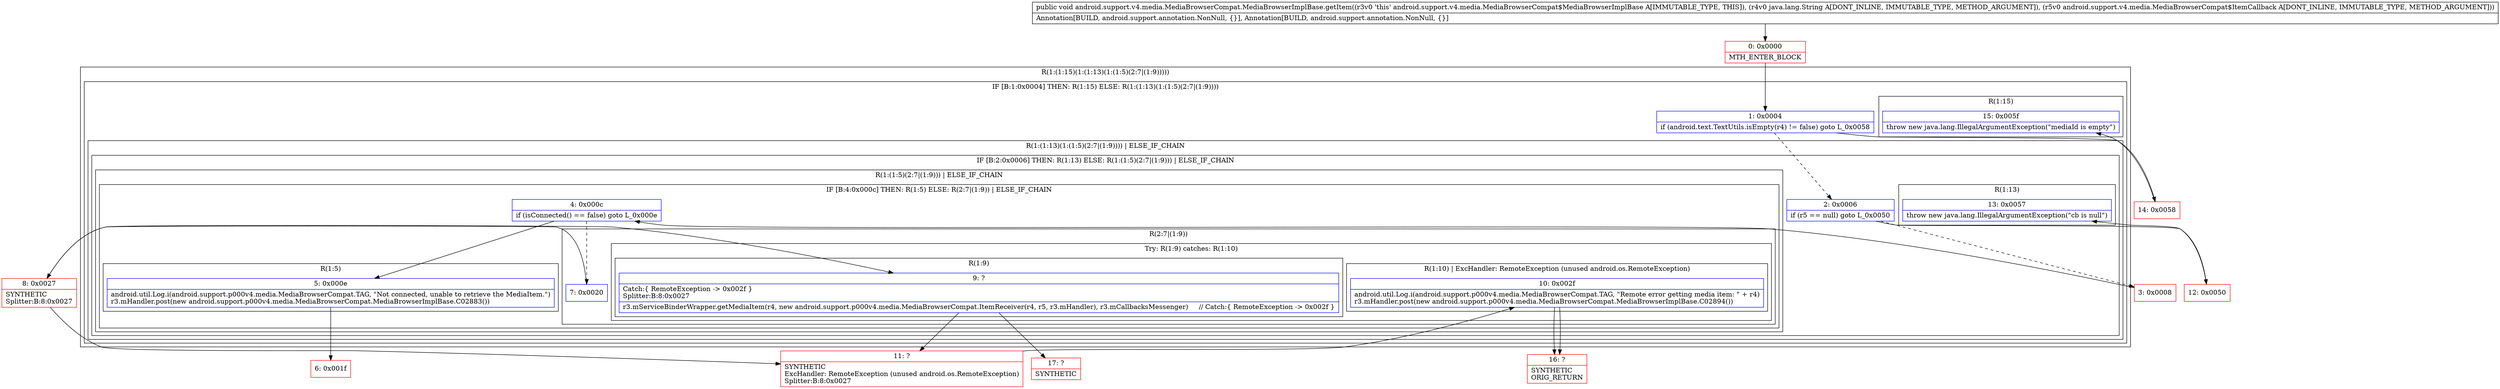 digraph "CFG forandroid.support.v4.media.MediaBrowserCompat.MediaBrowserImplBase.getItem(Ljava\/lang\/String;Landroid\/support\/v4\/media\/MediaBrowserCompat$ItemCallback;)V" {
subgraph cluster_Region_2048722301 {
label = "R(1:(1:15)(1:(1:13)(1:(1:5)(2:7|(1:9)))))";
node [shape=record,color=blue];
subgraph cluster_IfRegion_2020770623 {
label = "IF [B:1:0x0004] THEN: R(1:15) ELSE: R(1:(1:13)(1:(1:5)(2:7|(1:9))))";
node [shape=record,color=blue];
Node_1 [shape=record,label="{1\:\ 0x0004|if (android.text.TextUtils.isEmpty(r4) != false) goto L_0x0058\l}"];
subgraph cluster_Region_1727189633 {
label = "R(1:15)";
node [shape=record,color=blue];
Node_15 [shape=record,label="{15\:\ 0x005f|throw new java.lang.IllegalArgumentException(\"mediaId is empty\")\l}"];
}
subgraph cluster_Region_274385784 {
label = "R(1:(1:13)(1:(1:5)(2:7|(1:9)))) | ELSE_IF_CHAIN\l";
node [shape=record,color=blue];
subgraph cluster_IfRegion_50201315 {
label = "IF [B:2:0x0006] THEN: R(1:13) ELSE: R(1:(1:5)(2:7|(1:9))) | ELSE_IF_CHAIN\l";
node [shape=record,color=blue];
Node_2 [shape=record,label="{2\:\ 0x0006|if (r5 == null) goto L_0x0050\l}"];
subgraph cluster_Region_1861817080 {
label = "R(1:13)";
node [shape=record,color=blue];
Node_13 [shape=record,label="{13\:\ 0x0057|throw new java.lang.IllegalArgumentException(\"cb is null\")\l}"];
}
subgraph cluster_Region_510632828 {
label = "R(1:(1:5)(2:7|(1:9))) | ELSE_IF_CHAIN\l";
node [shape=record,color=blue];
subgraph cluster_IfRegion_1479064258 {
label = "IF [B:4:0x000c] THEN: R(1:5) ELSE: R(2:7|(1:9)) | ELSE_IF_CHAIN\l";
node [shape=record,color=blue];
Node_4 [shape=record,label="{4\:\ 0x000c|if (isConnected() == false) goto L_0x000e\l}"];
subgraph cluster_Region_708006462 {
label = "R(1:5)";
node [shape=record,color=blue];
Node_5 [shape=record,label="{5\:\ 0x000e|android.util.Log.i(android.support.p000v4.media.MediaBrowserCompat.TAG, \"Not connected, unable to retrieve the MediaItem.\")\lr3.mHandler.post(new android.support.p000v4.media.MediaBrowserCompat.MediaBrowserImplBase.C02883())\l}"];
}
subgraph cluster_Region_217836370 {
label = "R(2:7|(1:9))";
node [shape=record,color=blue];
Node_7 [shape=record,label="{7\:\ 0x0020}"];
subgraph cluster_TryCatchRegion_1869401586 {
label = "Try: R(1:9) catches: R(1:10)";
node [shape=record,color=blue];
subgraph cluster_Region_1913623671 {
label = "R(1:9)";
node [shape=record,color=blue];
Node_9 [shape=record,label="{9\:\ ?|Catch:\{ RemoteException \-\> 0x002f \}\lSplitter:B:8:0x0027\l|r3.mServiceBinderWrapper.getMediaItem(r4, new android.support.p000v4.media.MediaBrowserCompat.ItemReceiver(r4, r5, r3.mHandler), r3.mCallbacksMessenger)     \/\/ Catch:\{ RemoteException \-\> 0x002f \}\l}"];
}
subgraph cluster_Region_1109232298 {
label = "R(1:10) | ExcHandler: RemoteException (unused android.os.RemoteException)\l";
node [shape=record,color=blue];
Node_10 [shape=record,label="{10\:\ 0x002f|android.util.Log.i(android.support.p000v4.media.MediaBrowserCompat.TAG, \"Remote error getting media item: \" + r4)\lr3.mHandler.post(new android.support.p000v4.media.MediaBrowserCompat.MediaBrowserImplBase.C02894())\l}"];
}
}
}
}
}
}
}
}
}
subgraph cluster_Region_1109232298 {
label = "R(1:10) | ExcHandler: RemoteException (unused android.os.RemoteException)\l";
node [shape=record,color=blue];
Node_10 [shape=record,label="{10\:\ 0x002f|android.util.Log.i(android.support.p000v4.media.MediaBrowserCompat.TAG, \"Remote error getting media item: \" + r4)\lr3.mHandler.post(new android.support.p000v4.media.MediaBrowserCompat.MediaBrowserImplBase.C02894())\l}"];
}
Node_0 [shape=record,color=red,label="{0\:\ 0x0000|MTH_ENTER_BLOCK\l}"];
Node_3 [shape=record,color=red,label="{3\:\ 0x0008}"];
Node_6 [shape=record,color=red,label="{6\:\ 0x001f}"];
Node_8 [shape=record,color=red,label="{8\:\ 0x0027|SYNTHETIC\lSplitter:B:8:0x0027\l}"];
Node_11 [shape=record,color=red,label="{11\:\ ?|SYNTHETIC\lExcHandler: RemoteException (unused android.os.RemoteException)\lSplitter:B:8:0x0027\l}"];
Node_12 [shape=record,color=red,label="{12\:\ 0x0050}"];
Node_14 [shape=record,color=red,label="{14\:\ 0x0058}"];
Node_16 [shape=record,color=red,label="{16\:\ ?|SYNTHETIC\lORIG_RETURN\l}"];
Node_17 [shape=record,color=red,label="{17\:\ ?|SYNTHETIC\l}"];
MethodNode[shape=record,label="{public void android.support.v4.media.MediaBrowserCompat.MediaBrowserImplBase.getItem((r3v0 'this' android.support.v4.media.MediaBrowserCompat$MediaBrowserImplBase A[IMMUTABLE_TYPE, THIS]), (r4v0 java.lang.String A[DONT_INLINE, IMMUTABLE_TYPE, METHOD_ARGUMENT]), (r5v0 android.support.v4.media.MediaBrowserCompat$ItemCallback A[DONT_INLINE, IMMUTABLE_TYPE, METHOD_ARGUMENT]))  | Annotation[BUILD, android.support.annotation.NonNull, \{\}], Annotation[BUILD, android.support.annotation.NonNull, \{\}]\l}"];
MethodNode -> Node_0;
Node_1 -> Node_2[style=dashed];
Node_1 -> Node_14;
Node_2 -> Node_3[style=dashed];
Node_2 -> Node_12;
Node_4 -> Node_5;
Node_4 -> Node_7[style=dashed];
Node_5 -> Node_6;
Node_7 -> Node_8;
Node_9 -> Node_11;
Node_9 -> Node_17;
Node_10 -> Node_16;
Node_10 -> Node_16;
Node_0 -> Node_1;
Node_3 -> Node_4;
Node_8 -> Node_9;
Node_8 -> Node_11;
Node_11 -> Node_10;
Node_12 -> Node_13;
Node_14 -> Node_15;
}

